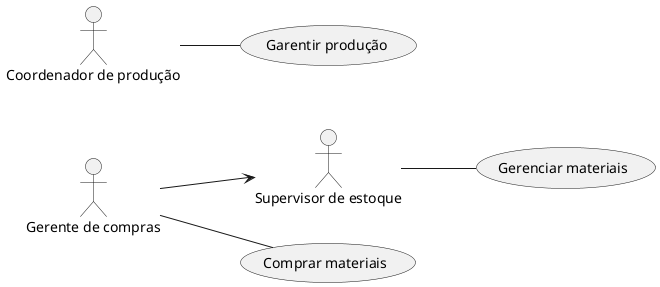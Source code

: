 @startuml
/'casos de uso do sistema de requisitos '/
left to right direction
actor "Gerente de compras" as GC
actor "Supervisor de estoque" as SE
actor "Coordenador de produção" as CP

usecase "Comprar materiais" as UC1
usecase "Gerenciar materiais" as UC2
USECASE " Garentir produção" as Uc3


GC -- UC1
SE -- UC2
GC -->SE
CP -- Uc3

  
@enduml